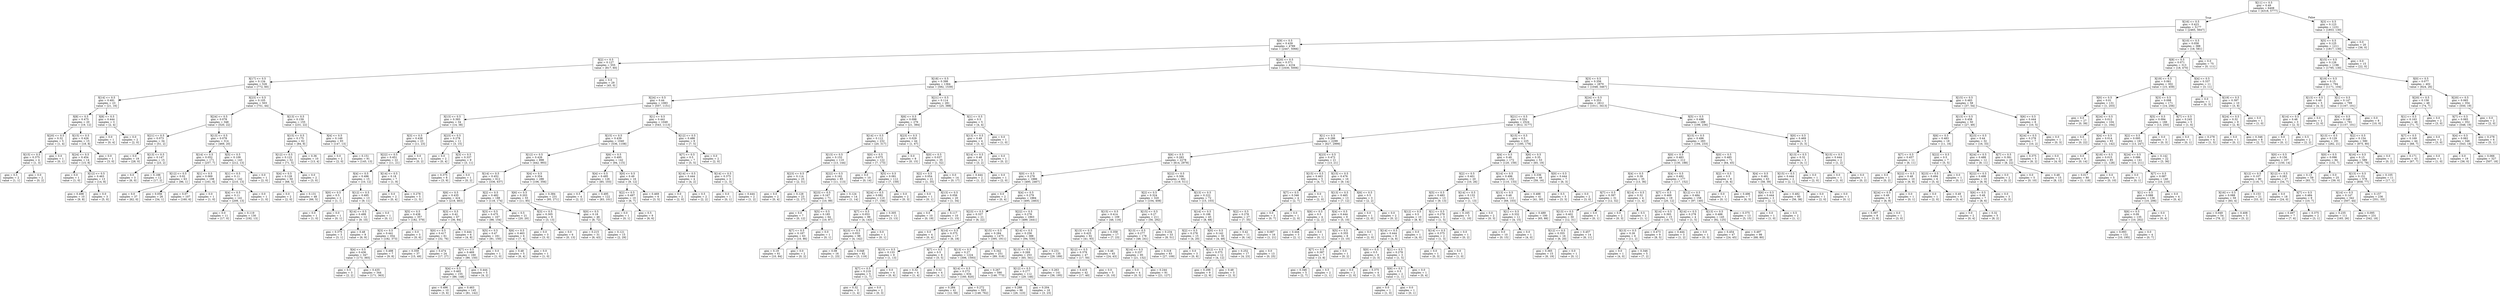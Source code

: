 digraph Tree {
node [shape=box] ;
0 [label="X[11] <= 0.5\ngini = 0.49\nsamples = 6408\nvalue = [4318, 5777]"] ;
1 [label="X[16] <= 0.5\ngini = 0.423\nsamples = 5177\nvalue = [2465, 5647]"] ;
0 -> 1 [labeldistance=2.5, labelangle=45, headlabel="True"] ;
2 [label="X[9] <= 0.5\ngini = 0.439\nsamples = 4789\nvalue = [2447, 5066]"] ;
1 -> 2 ;
3 [label="X[2] <= 0.5\ngini = 0.127\nsamples = 555\nvalue = [817, 60]"] ;
2 -> 3 ;
4 [label="X[17] <= 0.5\ngini = 0.134\nsamples = 526\nvalue = [772, 60]"] ;
3 -> 4 ;
5 [label="X[14] <= 0.5\ngini = 0.491\nsamples = 23\nvalue = [21, 16]"] ;
4 -> 5 ;
6 [label="X[8] <= 0.5\ngini = 0.475\nsamples = 20\nvalue = [19, 12]"] ;
5 -> 6 ;
7 [label="X[20] <= 0.5\ngini = 0.32\nsamples = 5\nvalue = [1, 4]"] ;
6 -> 7 ;
8 [label="X[15] <= 0.5\ngini = 0.375\nsamples = 4\nvalue = [1, 3]"] ;
7 -> 8 ;
9 [label="gini = 0.5\nsamples = 2\nvalue = [1, 1]"] ;
8 -> 9 ;
10 [label="gini = 0.0\nsamples = 2\nvalue = [0, 2]"] ;
8 -> 10 ;
11 [label="gini = 0.0\nsamples = 1\nvalue = [0, 1]"] ;
7 -> 11 ;
12 [label="X[15] <= 0.5\ngini = 0.426\nsamples = 15\nvalue = [18, 8]"] ;
6 -> 12 ;
13 [label="X[24] <= 0.5\ngini = 0.454\nsamples = 14\nvalue = [15, 8]"] ;
12 -> 13 ;
14 [label="gini = 0.0\nsamples = 1\nvalue = [1, 0]"] ;
13 -> 14 ;
15 [label="X[12] <= 0.5\ngini = 0.463\nsamples = 13\nvalue = [14, 8]"] ;
13 -> 15 ;
16 [label="gini = 0.498\nsamples = 10\nvalue = [9, 8]"] ;
15 -> 16 ;
17 [label="gini = 0.0\nsamples = 3\nvalue = [5, 0]"] ;
15 -> 17 ;
18 [label="gini = 0.0\nsamples = 1\nvalue = [3, 0]"] ;
12 -> 18 ;
19 [label="X[8] <= 0.5\ngini = 0.444\nsamples = 3\nvalue = [2, 4]"] ;
5 -> 19 ;
20 [label="gini = 0.0\nsamples = 1\nvalue = [0, 4]"] ;
19 -> 20 ;
21 [label="gini = 0.0\nsamples = 2\nvalue = [2, 0]"] ;
19 -> 21 ;
22 [label="X[23] <= 0.5\ngini = 0.105\nsamples = 503\nvalue = [751, 44]"] ;
4 -> 22 ;
23 [label="X[24] <= 0.5\ngini = 0.078\nsamples = 348\nvalue = [520, 22]"] ;
22 -> 23 ;
24 [label="X[21] <= 0.5\ngini = 0.073\nsamples = 34\nvalue = [51, 2]"] ;
23 -> 24 ;
25 [label="gini = 0.0\nsamples = 19\nvalue = [28, 0]"] ;
24 -> 25 ;
26 [label="X[13] <= 0.5\ngini = 0.147\nsamples = 15\nvalue = [23, 2]"] ;
24 -> 26 ;
27 [label="gini = 0.0\nsamples = 3\nvalue = [6, 0]"] ;
26 -> 27 ;
28 [label="gini = 0.188\nsamples = 12\nvalue = [17, 2]"] ;
26 -> 28 ;
29 [label="X[13] <= 0.5\ngini = 0.078\nsamples = 314\nvalue = [469, 20]"] ;
23 -> 29 ;
30 [label="X[14] <= 0.5\ngini = 0.052\nsamples = 171\nvalue = [257, 7]"] ;
29 -> 30 ;
31 [label="X[12] <= 0.5\ngini = 0.02\nsamples = 63\nvalue = [96, 1]"] ;
30 -> 31 ;
32 [label="gini = 0.0\nsamples = 37\nvalue = [62, 0]"] ;
31 -> 32 ;
33 [label="gini = 0.056\nsamples = 26\nvalue = [34, 1]"] ;
31 -> 33 ;
34 [label="X[1] <= 0.5\ngini = 0.069\nsamples = 108\nvalue = [161, 6]"] ;
30 -> 34 ;
35 [label="gini = 0.07\nsamples = 107\nvalue = [160, 6]"] ;
34 -> 35 ;
36 [label="gini = 0.0\nsamples = 1\nvalue = [1, 0]"] ;
34 -> 36 ;
37 [label="X[5] <= 0.5\ngini = 0.109\nsamples = 143\nvalue = [212, 13]"] ;
29 -> 37 ;
38 [label="X[1] <= 0.5\ngini = 0.11\nsamples = 142\nvalue = [210, 13]"] ;
37 -> 38 ;
39 [label="X[4] <= 0.5\ngini = 0.11\nsamples = 141\nvalue = [209, 13]"] ;
38 -> 39 ;
40 [label="gini = 0.0\nsamples = 11\nvalue = [17, 0]"] ;
39 -> 40 ;
41 [label="gini = 0.119\nsamples = 130\nvalue = [192, 13]"] ;
39 -> 41 ;
42 [label="gini = 0.0\nsamples = 1\nvalue = [1, 0]"] ;
38 -> 42 ;
43 [label="gini = 0.0\nsamples = 1\nvalue = [2, 0]"] ;
37 -> 43 ;
44 [label="X[13] <= 0.5\ngini = 0.159\nsamples = 155\nvalue = [231, 22]"] ;
22 -> 44 ;
45 [label="X[15] <= 0.5\ngini = 0.175\nsamples = 62\nvalue = [84, 9]"] ;
44 -> 45 ;
46 [label="X[12] <= 0.5\ngini = 0.123\nsamples = 52\nvalue = [71, 5]"] ;
45 -> 46 ;
47 [label="X[4] <= 0.5\ngini = 0.128\nsamples = 50\nvalue = [68, 5]"] ;
46 -> 47 ;
48 [label="gini = 0.0\nsamples = 2\nvalue = [2, 0]"] ;
47 -> 48 ;
49 [label="gini = 0.131\nsamples = 48\nvalue = [66, 5]"] ;
47 -> 49 ;
50 [label="gini = 0.0\nsamples = 2\nvalue = [3, 0]"] ;
46 -> 50 ;
51 [label="gini = 0.36\nsamples = 10\nvalue = [13, 4]"] ;
45 -> 51 ;
52 [label="X[4] <= 0.5\ngini = 0.149\nsamples = 93\nvalue = [147, 13]"] ;
44 -> 52 ;
53 [label="gini = 0.0\nsamples = 2\nvalue = [2, 0]"] ;
52 -> 53 ;
54 [label="gini = 0.151\nsamples = 91\nvalue = [145, 13]"] ;
52 -> 54 ;
55 [label="gini = 0.0\nsamples = 29\nvalue = [45, 0]"] ;
3 -> 55 ;
56 [label="X[20] <= 0.5\ngini = 0.371\nsamples = 4234\nvalue = [1630, 5006]"] ;
2 -> 56 ;
57 [label="X[18] <= 0.5\ngini = 0.398\nsamples = 1364\nvalue = [582, 1539]"] ;
56 -> 57 ;
58 [label="X[24] <= 0.5\ngini = 0.44\nsamples = 1083\nvalue = [557, 1151]"] ;
57 -> 58 ;
59 [label="X[13] <= 0.5\ngini = 0.393\nsamples = 34\nvalue = [14, 38]"] ;
58 -> 59 ;
60 [label="X[3] <= 0.5\ngini = 0.438\nsamples = 23\nvalue = [11, 23]"] ;
59 -> 60 ;
61 [label="X[22] <= 0.5\ngini = 0.451\nsamples = 22\nvalue = [11, 21]"] ;
60 -> 61 ;
62 [label="X[4] <= 0.5\ngini = 0.496\nsamples = 15\nvalue = [10, 12]"] ;
61 -> 62 ;
63 [label="X[0] <= 0.5\ngini = 0.5\nsamples = 2\nvalue = [1, 1]"] ;
62 -> 63 ;
64 [label="gini = 0.0\nsamples = 1\nvalue = [1, 0]"] ;
63 -> 64 ;
65 [label="gini = 0.0\nsamples = 1\nvalue = [0, 1]"] ;
63 -> 65 ;
66 [label="X[12] <= 0.5\ngini = 0.495\nsamples = 13\nvalue = [9, 11]"] ;
62 -> 66 ;
67 [label="X[14] <= 0.5\ngini = 0.499\nsamples = 12\nvalue = [9, 10]"] ;
66 -> 67 ;
68 [label="gini = 0.375\nsamples = 3\nvalue = [3, 1]"] ;
67 -> 68 ;
69 [label="gini = 0.48\nsamples = 9\nvalue = [6, 9]"] ;
67 -> 69 ;
70 [label="gini = 0.0\nsamples = 1\nvalue = [0, 1]"] ;
66 -> 70 ;
71 [label="X[14] <= 0.5\ngini = 0.18\nsamples = 7\nvalue = [1, 9]"] ;
61 -> 71 ;
72 [label="gini = 0.0\nsamples = 2\nvalue = [0, 4]"] ;
71 -> 72 ;
73 [label="gini = 0.278\nsamples = 5\nvalue = [1, 5]"] ;
71 -> 73 ;
74 [label="gini = 0.0\nsamples = 1\nvalue = [0, 2]"] ;
60 -> 74 ;
75 [label="X[23] <= 0.5\ngini = 0.278\nsamples = 11\nvalue = [3, 15]"] ;
59 -> 75 ;
76 [label="gini = 0.0\nsamples = 2\nvalue = [0, 4]"] ;
75 -> 76 ;
77 [label="X[3] <= 0.5\ngini = 0.337\nsamples = 9\nvalue = [3, 11]"] ;
75 -> 77 ;
78 [label="gini = 0.375\nsamples = 8\nvalue = [3, 9]"] ;
77 -> 78 ;
79 [label="gini = 0.0\nsamples = 1\nvalue = [0, 2]"] ;
77 -> 79 ;
80 [label="X[1] <= 0.5\ngini = 0.441\nsamples = 1049\nvalue = [543, 1113]"] ;
58 -> 80 ;
81 [label="X[15] <= 0.5\ngini = 0.439\nsamples = 1040\nvalue = [536, 1108]"] ;
80 -> 81 ;
82 [label="X[12] <= 0.5\ngini = 0.426\nsamples = 898\nvalue = [442, 993]"] ;
81 -> 82 ;
83 [label="X[14] <= 0.5\ngini = 0.452\nsamples = 612\nvalue = [336, 637]"] ;
82 -> 83 ;
84 [label="X[6] <= 0.5\ngini = 0.435\nsamples = 424\nvalue = [218, 463]"] ;
83 -> 84 ;
85 [label="X[5] <= 0.5\ngini = 0.438\nsamples = 357\nvalue = [182, 379]"] ;
84 -> 85 ;
86 [label="X[3] <= 0.5\ngini = 0.441\nsamples = 354\nvalue = [182, 373]"] ;
85 -> 86 ;
87 [label="X[4] <= 0.5\ngini = 0.436\nsamples = 347\nvalue = [173, 365]"] ;
86 -> 87 ;
88 [label="gini = 0.5\nsamples = 3\nvalue = [2, 2]"] ;
87 -> 88 ;
89 [label="gini = 0.435\nsamples = 344\nvalue = [171, 363]"] ;
87 -> 89 ;
90 [label="gini = 0.498\nsamples = 7\nvalue = [9, 8]"] ;
86 -> 90 ;
91 [label="gini = 0.0\nsamples = 3\nvalue = [0, 6]"] ;
85 -> 91 ;
92 [label="X[3] <= 0.5\ngini = 0.42\nsamples = 67\nvalue = [36, 84]"] ;
84 -> 92 ;
93 [label="X[0] <= 0.5\ngini = 0.417\nsamples = 61\nvalue = [32, 76]"] ;
92 -> 93 ;
94 [label="gini = 0.359\nsamples = 37\nvalue = [15, 49]"] ;
93 -> 94 ;
95 [label="gini = 0.474\nsamples = 24\nvalue = [17, 27]"] ;
93 -> 95 ;
96 [label="gini = 0.444\nsamples = 6\nvalue = [4, 8]"] ;
92 -> 96 ;
97 [label="X[2] <= 0.5\ngini = 0.482\nsamples = 188\nvalue = [118, 174]"] ;
83 -> 97 ;
98 [label="X[3] <= 0.5\ngini = 0.475\nsamples = 167\nvalue = [98, 154]"] ;
97 -> 98 ;
99 [label="X[5] <= 0.5\ngini = 0.47\nsamples = 161\nvalue = [91, 150]"] ;
98 -> 99 ;
100 [label="X[7] <= 0.5\ngini = 0.469\nsamples = 160\nvalue = [90, 150]"] ;
99 -> 100 ;
101 [label="X[4] <= 0.5\ngini = 0.465\nsamples = 155\nvalue = [86, 148]"] ;
100 -> 101 ;
102 [label="gini = 0.496\nsamples = 10\nvalue = [5, 6]"] ;
101 -> 102 ;
103 [label="gini = 0.463\nsamples = 145\nvalue = [81, 142]"] ;
101 -> 103 ;
104 [label="gini = 0.444\nsamples = 5\nvalue = [4, 2]"] ;
100 -> 104 ;
105 [label="gini = 0.0\nsamples = 1\nvalue = [1, 0]"] ;
99 -> 105 ;
106 [label="X[6] <= 0.5\ngini = 0.463\nsamples = 6\nvalue = [7, 4]"] ;
98 -> 106 ;
107 [label="gini = 0.48\nsamples = 5\nvalue = [6, 4]"] ;
106 -> 107 ;
108 [label="gini = 0.0\nsamples = 1\nvalue = [1, 0]"] ;
106 -> 108 ;
109 [label="gini = 0.5\nsamples = 21\nvalue = [20, 20]"] ;
97 -> 109 ;
110 [label="X[4] <= 0.5\ngini = 0.354\nsamples = 286\nvalue = [106, 356]"] ;
82 -> 110 ;
111 [label="X[6] <= 0.5\ngini = 0.203\nsamples = 55\nvalue = [11, 85]"] ;
110 -> 111 ;
112 [label="X[3] <= 0.5\ngini = 0.305\nsamples = 9\nvalue = [3, 13]"] ;
111 -> 112 ;
113 [label="gini = 0.0\nsamples = 3\nvalue = [3, 0]"] ;
112 -> 113 ;
114 [label="gini = 0.0\nsamples = 6\nvalue = [0, 13]"] ;
112 -> 114 ;
115 [label="X[0] <= 0.5\ngini = 0.18\nsamples = 46\nvalue = [8, 72]"] ;
111 -> 115 ;
116 [label="gini = 0.215\nsamples = 31\nvalue = [6, 43]"] ;
115 -> 116 ;
117 [label="gini = 0.121\nsamples = 15\nvalue = [2, 29]"] ;
115 -> 117 ;
118 [label="gini = 0.384\nsamples = 231\nvalue = [95, 271]"] ;
110 -> 118 ;
119 [label="X[6] <= 0.5\ngini = 0.495\nsamples = 142\nvalue = [94, 115]"] ;
81 -> 119 ;
120 [label="X[4] <= 0.5\ngini = 0.495\nsamples = 126\nvalue = [85, 103]"] ;
119 -> 120 ;
121 [label="gini = 0.5\nsamples = 4\nvalue = [2, 2]"] ;
120 -> 121 ;
122 [label="gini = 0.495\nsamples = 122\nvalue = [83, 101]"] ;
120 -> 122 ;
123 [label="X[0] <= 0.5\ngini = 0.49\nsamples = 16\nvalue = [9, 12]"] ;
119 -> 123 ;
124 [label="X[2] <= 0.5\ngini = 0.497\nsamples = 10\nvalue = [6, 7]"] ;
123 -> 124 ;
125 [label="gini = 0.0\nsamples = 1\nvalue = [0, 1]"] ;
124 -> 125 ;
126 [label="gini = 0.5\nsamples = 9\nvalue = [6, 6]"] ;
124 -> 126 ;
127 [label="gini = 0.469\nsamples = 6\nvalue = [3, 5]"] ;
123 -> 127 ;
128 [label="X[12] <= 0.5\ngini = 0.486\nsamples = 9\nvalue = [7, 5]"] ;
80 -> 128 ;
129 [label="X[7] <= 0.5\ngini = 0.5\nsamples = 7\nvalue = [5, 5]"] ;
128 -> 129 ;
130 [label="X[14] <= 0.5\ngini = 0.444\nsamples = 4\nvalue = [4, 2]"] ;
129 -> 130 ;
131 [label="gini = 0.0\nsamples = 2\nvalue = [2, 0]"] ;
130 -> 131 ;
132 [label="gini = 0.5\nsamples = 2\nvalue = [2, 2]"] ;
130 -> 132 ;
133 [label="X[14] <= 0.5\ngini = 0.375\nsamples = 3\nvalue = [1, 3]"] ;
129 -> 133 ;
134 [label="gini = 0.0\nsamples = 1\nvalue = [0, 1]"] ;
133 -> 134 ;
135 [label="gini = 0.444\nsamples = 2\nvalue = [1, 2]"] ;
133 -> 135 ;
136 [label="gini = 0.0\nsamples = 2\nvalue = [2, 0]"] ;
128 -> 136 ;
137 [label="X[21] <= 0.5\ngini = 0.114\nsamples = 281\nvalue = [25, 388]"] ;
57 -> 137 ;
138 [label="X[6] <= 0.5\ngini = 0.098\nsamples = 276\nvalue = [21, 384]"] ;
137 -> 138 ;
139 [label="X[14] <= 0.5\ngini = 0.112\nsamples = 232\nvalue = [20, 317]"] ;
138 -> 139 ;
140 [label="X[13] <= 0.5\ngini = 0.152\nsamples = 110\nvalue = [13, 144]"] ;
139 -> 140 ;
141 [label="X[23] <= 0.5\ngini = 0.114\nsamples = 25\nvalue = [2, 31]"] ;
140 -> 141 ;
142 [label="gini = 0.0\nsamples = 2\nvalue = [0, 4]"] ;
141 -> 142 ;
143 [label="gini = 0.128\nsamples = 23\nvalue = [2, 27]"] ;
141 -> 143 ;
144 [label="X[22] <= 0.5\ngini = 0.162\nsamples = 85\nvalue = [11, 113]"] ;
140 -> 144 ;
145 [label="X[23] <= 0.5\ngini = 0.167\nsamples = 71\nvalue = [10, 99]"] ;
144 -> 145 ;
146 [label="gini = 0.0\nsamples = 7\nvalue = [0, 12]"] ;
145 -> 146 ;
147 [label="X[5] <= 0.5\ngini = 0.185\nsamples = 64\nvalue = [10, 87]"] ;
145 -> 147 ;
148 [label="X[7] <= 0.5\ngini = 0.187\nsamples = 63\nvalue = [10, 86]"] ;
147 -> 148 ;
149 [label="gini = 0.19\nsamples = 61\nvalue = [10, 84]"] ;
148 -> 149 ;
150 [label="gini = 0.0\nsamples = 2\nvalue = [0, 2]"] ;
148 -> 150 ;
151 [label="gini = 0.0\nsamples = 1\nvalue = [0, 1]"] ;
147 -> 151 ;
152 [label="gini = 0.124\nsamples = 14\nvalue = [1, 14]"] ;
144 -> 152 ;
153 [label="X[0] <= 0.5\ngini = 0.075\nsamples = 122\nvalue = [7, 173]"] ;
139 -> 153 ;
154 [label="gini = 0.0\nsamples = 10\nvalue = [0, 14]"] ;
153 -> 154 ;
155 [label="X[5] <= 0.5\ngini = 0.081\nsamples = 112\nvalue = [7, 159]"] ;
153 -> 155 ;
156 [label="X[24] <= 0.5\ngini = 0.082\nsamples = 110\nvalue = [7, 156]"] ;
155 -> 156 ;
157 [label="X[7] <= 0.5\ngini = 0.053\nsamples = 99\nvalue = [4, 143]"] ;
156 -> 157 ;
158 [label="X[23] <= 0.5\ngini = 0.053\nsamples = 98\nvalue = [4, 142]"] ;
157 -> 158 ;
159 [label="gini = 0.08\nsamples = 16\nvalue = [1, 23]"] ;
158 -> 159 ;
160 [label="gini = 0.048\nsamples = 82\nvalue = [3, 119]"] ;
158 -> 160 ;
161 [label="gini = 0.0\nsamples = 1\nvalue = [0, 1]"] ;
157 -> 161 ;
162 [label="gini = 0.305\nsamples = 11\nvalue = [3, 13]"] ;
156 -> 162 ;
163 [label="gini = 0.0\nsamples = 2\nvalue = [0, 3]"] ;
155 -> 163 ;
164 [label="X[23] <= 0.5\ngini = 0.029\nsamples = 44\nvalue = [1, 67]"] ;
138 -> 164 ;
165 [label="gini = 0.0\nsamples = 9\nvalue = [0, 15]"] ;
164 -> 165 ;
166 [label="X[0] <= 0.5\ngini = 0.037\nsamples = 35\nvalue = [1, 52]"] ;
164 -> 166 ;
167 [label="X[2] <= 0.5\ngini = 0.054\nsamples = 21\nvalue = [1, 35]"] ;
166 -> 167 ;
168 [label="gini = 0.0\nsamples = 1\nvalue = [0, 1]"] ;
167 -> 168 ;
169 [label="X[13] <= 0.5\ngini = 0.056\nsamples = 20\nvalue = [1, 34]"] ;
167 -> 169 ;
170 [label="gini = 0.0\nsamples = 10\nvalue = [0, 19]"] ;
169 -> 170 ;
171 [label="gini = 0.117\nsamples = 10\nvalue = [1, 15]"] ;
169 -> 171 ;
172 [label="gini = 0.0\nsamples = 14\nvalue = [0, 17]"] ;
166 -> 172 ;
173 [label="X[1] <= 0.5\ngini = 0.5\nsamples = 5\nvalue = [4, 4]"] ;
137 -> 173 ;
174 [label="X[13] <= 0.5\ngini = 0.49\nsamples = 4\nvalue = [3, 4]"] ;
173 -> 174 ;
175 [label="X[14] <= 0.5\ngini = 0.48\nsamples = 3\nvalue = [3, 2]"] ;
174 -> 175 ;
176 [label="gini = 0.444\nsamples = 2\nvalue = [1, 2]"] ;
175 -> 176 ;
177 [label="gini = 0.0\nsamples = 1\nvalue = [2, 0]"] ;
175 -> 177 ;
178 [label="gini = 0.0\nsamples = 1\nvalue = [0, 2]"] ;
174 -> 178 ;
179 [label="gini = 0.0\nsamples = 1\nvalue = [1, 0]"] ;
173 -> 179 ;
180 [label="X[3] <= 0.5\ngini = 0.356\nsamples = 2870\nvalue = [1048, 3467]"] ;
56 -> 180 ;
181 [label="X[24] <= 0.5\ngini = 0.353\nsamples = 2812\nvalue = [1011, 3413]"] ;
180 -> 181 ;
182 [label="X[21] <= 0.5\ngini = 0.324\nsamples = 2524\nvalue = [812, 3177]"] ;
181 -> 182 ;
183 [label="X[1] <= 0.5\ngini = 0.286\nsamples = 2299\nvalue = [627, 2999]"] ;
182 -> 183 ;
184 [label="X[6] <= 0.5\ngini = 0.283\nsamples = 2278\nvalue = [614, 2978]"] ;
183 -> 184 ;
185 [label="X[0] <= 0.5\ngini = 0.278\nsamples = 1886\nvalue = [495, 2467]"] ;
184 -> 185 ;
186 [label="gini = 0.0\nsamples = 2\nvalue = [0, 4]"] ;
185 -> 186 ;
187 [label="X[4] <= 0.5\ngini = 0.279\nsamples = 1884\nvalue = [495, 2463]"] ;
185 -> 187 ;
188 [label="X[23] <= 0.5\ngini = 0.337\nsamples = 21\nvalue = [6, 22]"] ;
187 -> 188 ;
189 [label="gini = 0.0\nsamples = 4\nvalue = [0, 4]"] ;
188 -> 189 ;
190 [label="X[14] <= 0.5\ngini = 0.375\nsamples = 17\nvalue = [6, 18]"] ;
188 -> 190 ;
191 [label="X[15] <= 0.5\ngini = 0.133\nsamples = 9\nvalue = [1, 13]"] ;
190 -> 191 ;
192 [label="X[7] <= 0.5\ngini = 0.219\nsamples = 5\nvalue = [1, 7]"] ;
191 -> 192 ;
193 [label="gini = 0.32\nsamples = 3\nvalue = [1, 4]"] ;
192 -> 193 ;
194 [label="gini = 0.0\nsamples = 2\nvalue = [0, 3]"] ;
192 -> 194 ;
195 [label="gini = 0.0\nsamples = 4\nvalue = [0, 6]"] ;
191 -> 195 ;
196 [label="X[7] <= 0.5\ngini = 0.5\nsamples = 8\nvalue = [5, 5]"] ;
190 -> 196 ;
197 [label="gini = 0.32\nsamples = 4\nvalue = [1, 4]"] ;
196 -> 197 ;
198 [label="gini = 0.32\nsamples = 4\nvalue = [4, 1]"] ;
196 -> 198 ;
199 [label="X[22] <= 0.5\ngini = 0.278\nsamples = 1863\nvalue = [489, 2441]"] ;
187 -> 199 ;
200 [label="X[15] <= 0.5\ngini = 0.284\nsamples = 1475\nvalue = [395, 1911]"] ;
199 -> 200 ;
201 [label="X[13] <= 0.5\ngini = 0.27\nsamples = 1224\nvalue = [306, 1593]"] ;
200 -> 201 ;
202 [label="X[14] <= 0.5\ngini = 0.273\nsamples = 634\nvalue = [160, 820]"] ;
201 -> 202 ;
203 [label="gini = 0.284\nsamples = 41\nvalue = [12, 58]"] ;
202 -> 203 ;
204 [label="gini = 0.272\nsamples = 593\nvalue = [148, 762]"] ;
202 -> 204 ;
205 [label="gini = 0.267\nsamples = 590\nvalue = [146, 773]"] ;
201 -> 205 ;
206 [label="gini = 0.342\nsamples = 251\nvalue = [89, 318]"] ;
200 -> 206 ;
207 [label="X[14] <= 0.5\ngini = 0.256\nsamples = 388\nvalue = [94, 530]"] ;
199 -> 207 ;
208 [label="X[13] <= 0.5\ngini = 0.269\nsamples = 253\nvalue = [65, 341]"] ;
207 -> 208 ;
209 [label="X[12] <= 0.5\ngini = 0.277\nsamples = 112\nvalue = [29, 146]"] ;
208 -> 209 ;
210 [label="gini = 0.288\nsamples = 96\nvalue = [26, 123]"] ;
209 -> 210 ;
211 [label="gini = 0.204\nsamples = 16\nvalue = [3, 23]"] ;
209 -> 211 ;
212 [label="gini = 0.263\nsamples = 141\nvalue = [36, 195]"] ;
208 -> 212 ;
213 [label="gini = 0.231\nsamples = 135\nvalue = [29, 189]"] ;
207 -> 213 ;
214 [label="X[22] <= 0.5\ngini = 0.306\nsamples = 392\nvalue = [119, 511]"] ;
184 -> 214 ;
215 [label="X[2] <= 0.5\ngini = 0.324\nsamples = 320\nvalue = [104, 408]"] ;
214 -> 215 ;
216 [label="X[15] <= 0.5\ngini = 0.414\nsamples = 109\nvalue = [48, 116]"] ;
215 -> 216 ;
217 [label="X[13] <= 0.5\ngini = 0.425\nsamples = 92\nvalue = [41, 93]"] ;
216 -> 217 ;
218 [label="X[12] <= 0.5\ngini = 0.379\nsamples = 47\nvalue = [17, 50]"] ;
217 -> 218 ;
219 [label="gini = 0.419\nsamples = 42\nvalue = [17, 40]"] ;
218 -> 219 ;
220 [label="gini = 0.0\nsamples = 5\nvalue = [0, 10]"] ;
218 -> 220 ;
221 [label="gini = 0.46\nsamples = 45\nvalue = [24, 43]"] ;
217 -> 221 ;
222 [label="gini = 0.358\nsamples = 17\nvalue = [7, 23]"] ;
216 -> 222 ;
223 [label="X[15] <= 0.5\ngini = 0.27\nsamples = 211\nvalue = [56, 292]"] ;
215 -> 223 ;
224 [label="X[13] <= 0.5\ngini = 0.277\nsamples = 178\nvalue = [48, 241]"] ;
223 -> 224 ;
225 [label="X[14] <= 0.5\ngini = 0.237\nsamples = 95\nvalue = [21, 132]"] ;
224 -> 225 ;
226 [label="gini = 0.0\nsamples = 4\nvalue = [0, 5]"] ;
225 -> 226 ;
227 [label="gini = 0.244\nsamples = 91\nvalue = [21, 127]"] ;
225 -> 227 ;
228 [label="gini = 0.318\nsamples = 83\nvalue = [27, 109]"] ;
224 -> 228 ;
229 [label="gini = 0.234\nsamples = 33\nvalue = [8, 51]"] ;
223 -> 229 ;
230 [label="X[13] <= 0.5\ngini = 0.222\nsamples = 72\nvalue = [15, 103]"] ;
214 -> 230 ;
231 [label="X[14] <= 0.5\ngini = 0.188\nsamples = 45\nvalue = [8, 68]"] ;
230 -> 231 ;
232 [label="X[2] <= 0.5\ngini = 0.278\nsamples = 15\nvalue = [4, 20]"] ;
231 -> 232 ;
233 [label="gini = 0.0\nsamples = 3\nvalue = [0, 8]"] ;
232 -> 233 ;
234 [label="X[12] <= 0.5\ngini = 0.375\nsamples = 12\nvalue = [4, 12]"] ;
232 -> 234 ;
235 [label="gini = 0.298\nsamples = 9\nvalue = [2, 9]"] ;
234 -> 235 ;
236 [label="gini = 0.48\nsamples = 3\nvalue = [2, 3]"] ;
234 -> 236 ;
237 [label="X[0] <= 0.5\ngini = 0.142\nsamples = 30\nvalue = [4, 48]"] ;
231 -> 237 ;
238 [label="gini = 0.252\nsamples = 17\nvalue = [4, 23]"] ;
237 -> 238 ;
239 [label="gini = 0.0\nsamples = 13\nvalue = [0, 25]"] ;
237 -> 239 ;
240 [label="X[2] <= 0.5\ngini = 0.278\nsamples = 27\nvalue = [7, 35]"] ;
230 -> 240 ;
241 [label="gini = 0.42\nsamples = 11\nvalue = [6, 14]"] ;
240 -> 241 ;
242 [label="gini = 0.087\nsamples = 16\nvalue = [1, 21]"] ;
240 -> 242 ;
243 [label="X[23] <= 0.5\ngini = 0.472\nsamples = 21\nvalue = [13, 21]"] ;
183 -> 243 ;
244 [label="X[15] <= 0.5\ngini = 0.463\nsamples = 5\nvalue = [4, 7]"] ;
243 -> 244 ;
245 [label="X[7] <= 0.5\ngini = 0.346\nsamples = 4\nvalue = [2, 7]"] ;
244 -> 245 ;
246 [label="gini = 0.0\nsamples = 3\nvalue = [0, 7]"] ;
245 -> 246 ;
247 [label="gini = 0.0\nsamples = 1\nvalue = [2, 0]"] ;
245 -> 247 ;
248 [label="gini = 0.0\nsamples = 1\nvalue = [2, 0]"] ;
244 -> 248 ;
249 [label="X[15] <= 0.5\ngini = 0.476\nsamples = 16\nvalue = [9, 14]"] ;
243 -> 249 ;
250 [label="X[13] <= 0.5\ngini = 0.465\nsamples = 13\nvalue = [7, 12]"] ;
249 -> 250 ;
251 [label="X[6] <= 0.5\ngini = 0.5\nsamples = 4\nvalue = [2, 2]"] ;
250 -> 251 ;
252 [label="gini = 0.444\nsamples = 3\nvalue = [2, 1]"] ;
251 -> 252 ;
253 [label="gini = 0.0\nsamples = 1\nvalue = [0, 1]"] ;
251 -> 253 ;
254 [label="X[4] <= 0.5\ngini = 0.444\nsamples = 9\nvalue = [5, 10]"] ;
250 -> 254 ;
255 [label="X[5] <= 0.5\ngini = 0.355\nsamples = 8\nvalue = [3, 10]"] ;
254 -> 255 ;
256 [label="X[7] <= 0.5\ngini = 0.397\nsamples = 7\nvalue = [3, 8]"] ;
255 -> 256 ;
257 [label="gini = 0.346\nsamples = 5\nvalue = [2, 7]"] ;
256 -> 257 ;
258 [label="gini = 0.5\nsamples = 2\nvalue = [1, 1]"] ;
256 -> 258 ;
259 [label="gini = 0.0\nsamples = 1\nvalue = [0, 2]"] ;
255 -> 259 ;
260 [label="gini = 0.0\nsamples = 1\nvalue = [2, 0]"] ;
254 -> 260 ;
261 [label="X[6] <= 0.5\ngini = 0.5\nsamples = 3\nvalue = [2, 2]"] ;
249 -> 261 ;
262 [label="gini = 0.0\nsamples = 1\nvalue = [2, 0]"] ;
261 -> 262 ;
263 [label="gini = 0.0\nsamples = 2\nvalue = [0, 2]"] ;
261 -> 263 ;
264 [label="X[15] <= 0.5\ngini = 0.5\nsamples = 225\nvalue = [185, 178]"] ;
182 -> 264 ;
265 [label="X[4] <= 0.5\ngini = 0.49\nsamples = 172\nvalue = [120, 159]"] ;
264 -> 265 ;
266 [label="X[2] <= 0.5\ngini = 0.401\nsamples = 20\nvalue = [10, 26]"] ;
265 -> 266 ;
267 [label="X[5] <= 0.5\ngini = 0.483\nsamples = 13\nvalue = [9, 13]"] ;
266 -> 267 ;
268 [label="X[12] <= 0.5\ngini = 0.5\nsamples = 10\nvalue = [8, 8]"] ;
267 -> 268 ;
269 [label="X[14] <= 0.5\ngini = 0.444\nsamples = 9\nvalue = [4, 8]"] ;
268 -> 269 ;
270 [label="X[0] <= 0.5\ngini = 0.5\nsamples = 6\nvalue = [3, 3]"] ;
269 -> 270 ;
271 [label="gini = 0.0\nsamples = 2\nvalue = [2, 0]"] ;
270 -> 271 ;
272 [label="gini = 0.375\nsamples = 4\nvalue = [1, 3]"] ;
270 -> 272 ;
273 [label="X[1] <= 0.5\ngini = 0.278\nsamples = 3\nvalue = [1, 5]"] ;
269 -> 273 ;
274 [label="X[6] <= 0.5\ngini = 0.5\nsamples = 2\nvalue = [1, 1]"] ;
273 -> 274 ;
275 [label="gini = 0.0\nsamples = 1\nvalue = [1, 0]"] ;
274 -> 275 ;
276 [label="gini = 0.0\nsamples = 1\nvalue = [0, 1]"] ;
274 -> 276 ;
277 [label="gini = 0.0\nsamples = 1\nvalue = [0, 4]"] ;
273 -> 277 ;
278 [label="gini = 0.0\nsamples = 1\nvalue = [4, 0]"] ;
268 -> 278 ;
279 [label="X[1] <= 0.5\ngini = 0.278\nsamples = 3\nvalue = [1, 5]"] ;
267 -> 279 ;
280 [label="X[14] <= 0.5\ngini = 0.375\nsamples = 2\nvalue = [1, 3]"] ;
279 -> 280 ;
281 [label="gini = 0.0\nsamples = 1\nvalue = [0, 3]"] ;
280 -> 281 ;
282 [label="gini = 0.0\nsamples = 1\nvalue = [1, 0]"] ;
280 -> 282 ;
283 [label="gini = 0.0\nsamples = 1\nvalue = [0, 2]"] ;
279 -> 283 ;
284 [label="X[14] <= 0.5\ngini = 0.133\nsamples = 7\nvalue = [1, 13]"] ;
266 -> 284 ;
285 [label="gini = 0.165\nsamples = 5\nvalue = [1, 10]"] ;
284 -> 285 ;
286 [label="gini = 0.0\nsamples = 2\nvalue = [0, 3]"] ;
284 -> 286 ;
287 [label="X[14] <= 0.5\ngini = 0.496\nsamples = 152\nvalue = [110, 133]"] ;
265 -> 287 ;
288 [label="X[13] <= 0.5\ngini = 0.48\nsamples = 111\nvalue = [69, 103]"] ;
287 -> 288 ;
289 [label="X[1] <= 0.5\ngini = 0.332\nsamples = 11\nvalue = [4, 15]"] ;
288 -> 289 ;
290 [label="gini = 0.0\nsamples = 10\nvalue = [0, 15]"] ;
289 -> 290 ;
291 [label="gini = 0.0\nsamples = 1\nvalue = [4, 0]"] ;
289 -> 291 ;
292 [label="gini = 0.489\nsamples = 100\nvalue = [65, 88]"] ;
288 -> 292 ;
293 [label="gini = 0.488\nsamples = 41\nvalue = [41, 30]"] ;
287 -> 293 ;
294 [label="X[6] <= 0.5\ngini = 0.35\nsamples = 53\nvalue = [65, 19]"] ;
264 -> 294 ;
295 [label="gini = 0.336\nsamples = 46\nvalue = [59, 16]"] ;
294 -> 295 ;
296 [label="X[0] <= 0.5\ngini = 0.444\nsamples = 7\nvalue = [6, 3]"] ;
294 -> 296 ;
297 [label="gini = 0.5\nsamples = 5\nvalue = [3, 3]"] ;
296 -> 297 ;
298 [label="gini = 0.0\nsamples = 2\nvalue = [3, 0]"] ;
296 -> 298 ;
299 [label="X[5] <= 0.5\ngini = 0.496\nsamples = 288\nvalue = [199, 236]"] ;
181 -> 299 ;
300 [label="X[15] <= 0.5\ngini = 0.496\nsamples = 283\nvalue = [194, 233]"] ;
299 -> 300 ;
301 [label="X[0] <= 0.5\ngini = 0.483\nsamples = 212\nvalue = [130, 188]"] ;
300 -> 301 ;
302 [label="X[4] <= 0.5\ngini = 0.39\nsamples = 35\nvalue = [13, 36]"] ;
301 -> 302 ;
303 [label="X[7] <= 0.5\ngini = 0.397\nsamples = 31\nvalue = [12, 32]"] ;
302 -> 303 ;
304 [label="X[13] <= 0.5\ngini = 0.402\nsamples = 30\nvalue = [12, 31]"] ;
303 -> 304 ;
305 [label="X[12] <= 0.5\ngini = 0.355\nsamples = 16\nvalue = [6, 20]"] ;
304 -> 305 ;
306 [label="gini = 0.365\nsamples = 15\nvalue = [6, 19]"] ;
305 -> 306 ;
307 [label="gini = 0.0\nsamples = 1\nvalue = [0, 1]"] ;
305 -> 307 ;
308 [label="gini = 0.457\nsamples = 14\nvalue = [6, 11]"] ;
304 -> 308 ;
309 [label="gini = 0.0\nsamples = 1\nvalue = [0, 1]"] ;
303 -> 309 ;
310 [label="X[14] <= 0.5\ngini = 0.32\nsamples = 4\nvalue = [1, 4]"] ;
302 -> 310 ;
311 [label="gini = 0.0\nsamples = 2\nvalue = [0, 3]"] ;
310 -> 311 ;
312 [label="gini = 0.5\nsamples = 2\nvalue = [1, 1]"] ;
310 -> 312 ;
313 [label="X[4] <= 0.5\ngini = 0.492\nsamples = 177\nvalue = [117, 152]"] ;
301 -> 313 ;
314 [label="X[7] <= 0.5\ngini = 0.469\nsamples = 19\nvalue = [20, 12]"] ;
313 -> 314 ;
315 [label="X[14] <= 0.5\ngini = 0.393\nsamples = 15\nvalue = [19, 7]"] ;
314 -> 315 ;
316 [label="X[13] <= 0.5\ngini = 0.26\nsamples = 6\nvalue = [11, 2]"] ;
315 -> 316 ;
317 [label="gini = 0.0\nsamples = 1\nvalue = [4, 0]"] ;
316 -> 317 ;
318 [label="gini = 0.346\nsamples = 5\nvalue = [7, 2]"] ;
316 -> 318 ;
319 [label="gini = 0.473\nsamples = 9\nvalue = [8, 5]"] ;
315 -> 319 ;
320 [label="X[14] <= 0.5\ngini = 0.278\nsamples = 4\nvalue = [1, 5]"] ;
314 -> 320 ;
321 [label="gini = 0.444\nsamples = 3\nvalue = [1, 2]"] ;
320 -> 321 ;
322 [label="gini = 0.0\nsamples = 1\nvalue = [0, 3]"] ;
320 -> 322 ;
323 [label="X[12] <= 0.5\ngini = 0.484\nsamples = 158\nvalue = [97, 140]"] ;
313 -> 323 ;
324 [label="X[13] <= 0.5\ngini = 0.488\nsamples = 145\nvalue = [92, 125]"] ;
323 -> 324 ;
325 [label="gini = 0.454\nsamples = 47\nvalue = [24, 45]"] ;
324 -> 325 ;
326 [label="gini = 0.497\nsamples = 98\nvalue = [68, 80]"] ;
324 -> 326 ;
327 [label="gini = 0.375\nsamples = 13\nvalue = [5, 15]"] ;
323 -> 327 ;
328 [label="X[0] <= 0.5\ngini = 0.485\nsamples = 71\nvalue = [64, 45]"] ;
300 -> 328 ;
329 [label="X[2] <= 0.5\ngini = 0.5\nsamples = 8\nvalue = [6, 6]"] ;
328 -> 329 ;
330 [label="gini = 0.0\nsamples = 1\nvalue = [0, 1]"] ;
329 -> 330 ;
331 [label="gini = 0.496\nsamples = 7\nvalue = [6, 5]"] ;
329 -> 331 ;
332 [label="X[4] <= 0.5\ngini = 0.481\nsamples = 63\nvalue = [58, 39]"] ;
328 -> 332 ;
333 [label="X[6] <= 0.5\ngini = 0.444\nsamples = 3\nvalue = [2, 1]"] ;
332 -> 333 ;
334 [label="gini = 0.0\nsamples = 1\nvalue = [1, 0]"] ;
333 -> 334 ;
335 [label="gini = 0.5\nsamples = 2\nvalue = [1, 1]"] ;
333 -> 335 ;
336 [label="gini = 0.482\nsamples = 60\nvalue = [56, 38]"] ;
332 -> 336 ;
337 [label="X[0] <= 0.5\ngini = 0.469\nsamples = 5\nvalue = [5, 3]"] ;
299 -> 337 ;
338 [label="X[13] <= 0.5\ngini = 0.32\nsamples = 3\nvalue = [4, 1]"] ;
337 -> 338 ;
339 [label="X[15] <= 0.5\ngini = 0.444\nsamples = 2\nvalue = [2, 1]"] ;
338 -> 339 ;
340 [label="gini = 0.0\nsamples = 1\nvalue = [2, 0]"] ;
339 -> 340 ;
341 [label="gini = 0.0\nsamples = 1\nvalue = [0, 1]"] ;
339 -> 341 ;
342 [label="gini = 0.0\nsamples = 1\nvalue = [2, 0]"] ;
338 -> 342 ;
343 [label="X[15] <= 0.5\ngini = 0.444\nsamples = 2\nvalue = [1, 2]"] ;
337 -> 343 ;
344 [label="gini = 0.0\nsamples = 1\nvalue = [1, 0]"] ;
343 -> 344 ;
345 [label="gini = 0.0\nsamples = 1\nvalue = [0, 2]"] ;
343 -> 345 ;
346 [label="X[15] <= 0.5\ngini = 0.483\nsamples = 58\nvalue = [37, 54]"] ;
180 -> 346 ;
347 [label="X[13] <= 0.5\ngini = 0.458\nsamples = 50\nvalue = [27, 49]"] ;
346 -> 347 ;
348 [label="X[6] <= 0.5\ngini = 0.483\nsamples = 18\nvalue = [11, 16]"] ;
347 -> 348 ;
349 [label="X[7] <= 0.5\ngini = 0.457\nsamples = 11\nvalue = [6, 11]"] ;
348 -> 349 ;
350 [label="gini = 0.0\nsamples = 1\nvalue = [0, 2]"] ;
349 -> 350 ;
351 [label="X[22] <= 0.5\ngini = 0.48\nsamples = 10\nvalue = [6, 9]"] ;
349 -> 351 ;
352 [label="X[24] <= 0.5\ngini = 0.49\nsamples = 9\nvalue = [6, 8]"] ;
351 -> 352 ;
353 [label="gini = 0.397\nsamples = 8\nvalue = [3, 8]"] ;
352 -> 353 ;
354 [label="gini = 0.0\nsamples = 1\nvalue = [3, 0]"] ;
352 -> 354 ;
355 [label="gini = 0.0\nsamples = 1\nvalue = [0, 1]"] ;
351 -> 355 ;
356 [label="X[22] <= 0.5\ngini = 0.5\nsamples = 7\nvalue = [5, 5]"] ;
348 -> 356 ;
357 [label="X[23] <= 0.5\ngini = 0.494\nsamples = 6\nvalue = [5, 4]"] ;
356 -> 357 ;
358 [label="gini = 0.0\nsamples = 1\nvalue = [2, 0]"] ;
357 -> 358 ;
359 [label="gini = 0.49\nsamples = 5\nvalue = [3, 4]"] ;
357 -> 359 ;
360 [label="gini = 0.0\nsamples = 1\nvalue = [0, 1]"] ;
356 -> 360 ;
361 [label="X[23] <= 0.5\ngini = 0.44\nsamples = 32\nvalue = [16, 33]"] ;
347 -> 361 ;
362 [label="X[24] <= 0.5\ngini = 0.488\nsamples = 12\nvalue = [8, 11]"] ;
361 -> 362 ;
363 [label="X[22] <= 0.5\ngini = 0.498\nsamples = 10\nvalue = [8, 9]"] ;
362 -> 363 ;
364 [label="X[6] <= 0.5\ngini = 0.49\nsamples = 7\nvalue = [8, 6]"] ;
363 -> 364 ;
365 [label="gini = 0.0\nsamples = 2\nvalue = [0, 4]"] ;
364 -> 365 ;
366 [label="gini = 0.32\nsamples = 5\nvalue = [8, 2]"] ;
364 -> 366 ;
367 [label="gini = 0.0\nsamples = 3\nvalue = [0, 3]"] ;
363 -> 367 ;
368 [label="gini = 0.0\nsamples = 2\nvalue = [0, 2]"] ;
362 -> 368 ;
369 [label="X[7] <= 0.5\ngini = 0.391\nsamples = 20\nvalue = [8, 22]"] ;
361 -> 369 ;
370 [label="gini = 0.0\nsamples = 5\nvalue = [0, 10]"] ;
369 -> 370 ;
371 [label="gini = 0.48\nsamples = 15\nvalue = [8, 12]"] ;
369 -> 371 ;
372 [label="X[6] <= 0.5\ngini = 0.444\nsamples = 8\nvalue = [10, 5]"] ;
346 -> 372 ;
373 [label="X[24] <= 0.5\ngini = 0.278\nsamples = 7\nvalue = [10, 2]"] ;
372 -> 373 ;
374 [label="gini = 0.375\nsamples = 5\nvalue = [6, 2]"] ;
373 -> 374 ;
375 [label="gini = 0.0\nsamples = 2\nvalue = [4, 0]"] ;
373 -> 375 ;
376 [label="gini = 0.0\nsamples = 1\nvalue = [0, 3]"] ;
372 -> 376 ;
377 [label="X[10] <= 0.5\ngini = 0.058\nsamples = 388\nvalue = [18, 581]"] ;
1 -> 377 ;
378 [label="X[8] <= 0.5\ngini = 0.071\nsamples = 313\nvalue = [18, 470]"] ;
377 -> 378 ;
379 [label="X[19] <= 0.5\ngini = 0.061\nsamples = 302\nvalue = [15, 459]"] ;
378 -> 379 ;
380 [label="X[0] <= 0.5\ngini = 0.01\nsamples = 131\nvalue = [1, 203]"] ;
379 -> 380 ;
381 [label="gini = 0.0\nsamples = 27\nvalue = [0, 39]"] ;
380 -> 381 ;
382 [label="X[24] <= 0.5\ngini = 0.012\nsamples = 104\nvalue = [1, 164]"] ;
380 -> 382 ;
383 [label="gini = 0.0\nsamples = 11\nvalue = [0, 22]"] ;
382 -> 383 ;
384 [label="X[4] <= 0.5\ngini = 0.014\nsamples = 93\nvalue = [1, 142]"] ;
382 -> 384 ;
385 [label="gini = 0.0\nsamples = 8\nvalue = [0, 14]"] ;
384 -> 385 ;
386 [label="X[18] <= 0.5\ngini = 0.015\nsamples = 85\nvalue = [1, 128]"] ;
384 -> 386 ;
387 [label="gini = 0.017\nsamples = 80\nvalue = [1, 118]"] ;
386 -> 387 ;
388 [label="gini = 0.0\nsamples = 5\nvalue = [0, 10]"] ;
386 -> 388 ;
389 [label="X[3] <= 0.5\ngini = 0.098\nsamples = 171\nvalue = [14, 256]"] ;
379 -> 389 ;
390 [label="X[5] <= 0.5\ngini = 0.094\nsamples = 166\nvalue = [13, 250]"] ;
389 -> 390 ;
391 [label="X[2] <= 0.5\ngini = 0.095\nsamples = 163\nvalue = [13, 247]"] ;
390 -> 391 ;
392 [label="X[24] <= 0.5\ngini = 0.086\nsamples = 141\nvalue = [10, 211]"] ;
391 -> 392 ;
393 [label="gini = 0.0\nsamples = 1\nvalue = [0, 1]"] ;
392 -> 393 ;
394 [label="X[7] <= 0.5\ngini = 0.087\nsamples = 140\nvalue = [10, 210]"] ;
392 -> 394 ;
395 [label="X[1] <= 0.5\ngini = 0.088\nsamples = 136\nvalue = [10, 206]"] ;
394 -> 395 ;
396 [label="X[6] <= 0.5\ngini = 0.09\nsamples = 135\nvalue = [10, 202]"] ;
395 -> 396 ;
397 [label="gini = 0.093\nsamples = 131\nvalue = [10, 195]"] ;
396 -> 397 ;
398 [label="gini = 0.0\nsamples = 4\nvalue = [0, 7]"] ;
396 -> 398 ;
399 [label="gini = 0.0\nsamples = 1\nvalue = [0, 4]"] ;
395 -> 399 ;
400 [label="gini = 0.0\nsamples = 4\nvalue = [0, 4]"] ;
394 -> 400 ;
401 [label="gini = 0.142\nsamples = 22\nvalue = [3, 36]"] ;
391 -> 401 ;
402 [label="gini = 0.0\nsamples = 3\nvalue = [0, 3]"] ;
390 -> 402 ;
403 [label="X[7] <= 0.5\ngini = 0.245\nsamples = 5\nvalue = [1, 6]"] ;
389 -> 403 ;
404 [label="gini = 0.0\nsamples = 1\nvalue = [0, 1]"] ;
403 -> 404 ;
405 [label="gini = 0.278\nsamples = 4\nvalue = [1, 5]"] ;
403 -> 405 ;
406 [label="X[4] <= 0.5\ngini = 0.337\nsamples = 11\nvalue = [3, 11]"] ;
378 -> 406 ;
407 [label="gini = 0.0\nsamples = 1\nvalue = [0, 3]"] ;
406 -> 407 ;
408 [label="X[19] <= 0.5\ngini = 0.397\nsamples = 10\nvalue = [3, 8]"] ;
406 -> 408 ;
409 [label="X[24] <= 0.5\ngini = 0.32\nsamples = 9\nvalue = [2, 8]"] ;
408 -> 409 ;
410 [label="gini = 0.0\nsamples = 1\nvalue = [0, 1]"] ;
409 -> 410 ;
411 [label="gini = 0.346\nsamples = 8\nvalue = [2, 7]"] ;
409 -> 411 ;
412 [label="gini = 0.0\nsamples = 1\nvalue = [1, 0]"] ;
408 -> 412 ;
413 [label="gini = 0.0\nsamples = 75\nvalue = [0, 111]"] ;
377 -> 413 ;
414 [label="X[3] <= 0.5\ngini = 0.123\nsamples = 1231\nvalue = [1853, 130]"] ;
0 -> 414 [labeldistance=2.5, labelangle=-45, headlabel="False"] ;
415 [label="X[5] <= 0.5\ngini = 0.125\nsamples = 1211\nvalue = [1817, 130]"] ;
414 -> 415 ;
416 [label="X[15] <= 0.5\ngini = 0.126\nsamples = 1196\nvalue = [1795, 130]"] ;
415 -> 416 ;
417 [label="X[19] <= 0.5\ngini = 0.15\nsamples = 794\nvalue = [1171, 104]"] ;
416 -> 417 ;
418 [label="X[13] <= 0.5\ngini = 0.49\nsamples = 5\nvalue = [4, 3]"] ;
417 -> 418 ;
419 [label="X[14] <= 0.5\ngini = 0.48\nsamples = 3\nvalue = [2, 3]"] ;
418 -> 419 ;
420 [label="gini = 0.0\nsamples = 1\nvalue = [0, 1]"] ;
419 -> 420 ;
421 [label="gini = 0.5\nsamples = 2\nvalue = [2, 2]"] ;
419 -> 421 ;
422 [label="gini = 0.0\nsamples = 2\nvalue = [2, 0]"] ;
418 -> 422 ;
423 [label="X[1] <= 0.5\ngini = 0.147\nsamples = 789\nvalue = [1167, 101]"] ;
417 -> 423 ;
424 [label="X[4] <= 0.5\ngini = 0.148\nsamples = 781\nvalue = [1157, 101]"] ;
423 -> 424 ;
425 [label="X[13] <= 0.5\ngini = 0.129\nsamples = 191\nvalue = [282, 21]"] ;
424 -> 425 ;
426 [label="X[0] <= 0.5\ngini = 0.156\nsamples = 107\nvalue = [150, 14]"] ;
425 -> 426 ;
427 [label="X[12] <= 0.5\ngini = 0.107\nsamples = 80\nvalue = [116, 7]"] ;
426 -> 427 ;
428 [label="X[16] <= 0.5\ngini = 0.088\nsamples = 59\nvalue = [83, 4]"] ;
427 -> 428 ;
429 [label="gini = 0.049\nsamples = 54\nvalue = [78, 2]"] ;
428 -> 429 ;
430 [label="gini = 0.408\nsamples = 5\nvalue = [5, 2]"] ;
428 -> 430 ;
431 [label="gini = 0.153\nsamples = 21\nvalue = [33, 3]"] ;
427 -> 431 ;
432 [label="X[12] <= 0.5\ngini = 0.283\nsamples = 27\nvalue = [34, 7]"] ;
426 -> 432 ;
433 [label="gini = 0.0\nsamples = 18\nvalue = [24, 0]"] ;
432 -> 433 ;
434 [label="X[7] <= 0.5\ngini = 0.484\nsamples = 9\nvalue = [10, 7]"] ;
432 -> 434 ;
435 [label="gini = 0.497\nsamples = 7\nvalue = [7, 6]"] ;
434 -> 435 ;
436 [label="gini = 0.375\nsamples = 2\nvalue = [3, 1]"] ;
434 -> 436 ;
437 [label="X[0] <= 0.5\ngini = 0.096\nsamples = 84\nvalue = [132, 7]"] ;
425 -> 437 ;
438 [label="gini = 0.13\nsamples = 59\nvalue = [93, 7]"] ;
437 -> 438 ;
439 [label="gini = 0.0\nsamples = 25\nvalue = [39, 0]"] ;
437 -> 439 ;
440 [label="X[2] <= 0.5\ngini = 0.154\nsamples = 590\nvalue = [875, 80]"] ;
424 -> 440 ;
441 [label="X[16] <= 0.5\ngini = 0.15\nsamples = 589\nvalue = [875, 78]"] ;
440 -> 441 ;
442 [label="X[13] <= 0.5\ngini = 0.151\nsamples = 578\nvalue = [858, 77]"] ;
441 -> 442 ;
443 [label="X[14] <= 0.5\ngini = 0.147\nsamples = 342\nvalue = [507, 44]"] ;
442 -> 443 ;
444 [label="gini = 0.235\nsamples = 111\nvalue = [165, 26]"] ;
443 -> 444 ;
445 [label="gini = 0.095\nsamples = 231\nvalue = [342, 18]"] ;
443 -> 445 ;
446 [label="gini = 0.157\nsamples = 236\nvalue = [351, 33]"] ;
442 -> 446 ;
447 [label="gini = 0.105\nsamples = 11\nvalue = [17, 1]"] ;
441 -> 447 ;
448 [label="gini = 0.0\nsamples = 1\nvalue = [0, 2]"] ;
440 -> 448 ;
449 [label="gini = 0.0\nsamples = 8\nvalue = [10, 0]"] ;
423 -> 449 ;
450 [label="X[0] <= 0.5\ngini = 0.077\nsamples = 402\nvalue = [624, 26]"] ;
416 -> 450 ;
451 [label="X[20] <= 0.5\ngini = 0.158\nsamples = 48\nvalue = [74, 7]"] ;
450 -> 451 ;
452 [label="X[1] <= 0.5\ngini = 0.163\nsamples = 46\nvalue = [71, 7]"] ;
451 -> 452 ;
453 [label="X[7] <= 0.5\ngini = 0.169\nsamples = 44\nvalue = [68, 7]"] ;
452 -> 453 ;
454 [label="gini = 0.171\nsamples = 43\nvalue = [67, 7]"] ;
453 -> 454 ;
455 [label="gini = 0.0\nsamples = 1\nvalue = [1, 0]"] ;
453 -> 455 ;
456 [label="gini = 0.0\nsamples = 2\nvalue = [3, 0]"] ;
452 -> 456 ;
457 [label="gini = 0.0\nsamples = 2\nvalue = [3, 0]"] ;
451 -> 457 ;
458 [label="X[20] <= 0.5\ngini = 0.065\nsamples = 354\nvalue = [550, 19]"] ;
450 -> 458 ;
459 [label="X[7] <= 0.5\ngini = 0.065\nsamples = 352\nvalue = [548, 19]"] ;
458 -> 459 ;
460 [label="X[4] <= 0.5\ngini = 0.062\nsamples = 346\nvalue = [543, 18]"] ;
459 -> 460 ;
461 [label="gini = 0.0\nsamples = 19\nvalue = [36, 0]"] ;
460 -> 461 ;
462 [label="gini = 0.066\nsamples = 327\nvalue = [507, 18]"] ;
460 -> 462 ;
463 [label="gini = 0.278\nsamples = 6\nvalue = [5, 1]"] ;
459 -> 463 ;
464 [label="gini = 0.0\nsamples = 2\nvalue = [2, 0]"] ;
458 -> 464 ;
465 [label="gini = 0.0\nsamples = 15\nvalue = [22, 0]"] ;
415 -> 465 ;
466 [label="gini = 0.0\nsamples = 20\nvalue = [36, 0]"] ;
414 -> 466 ;
}